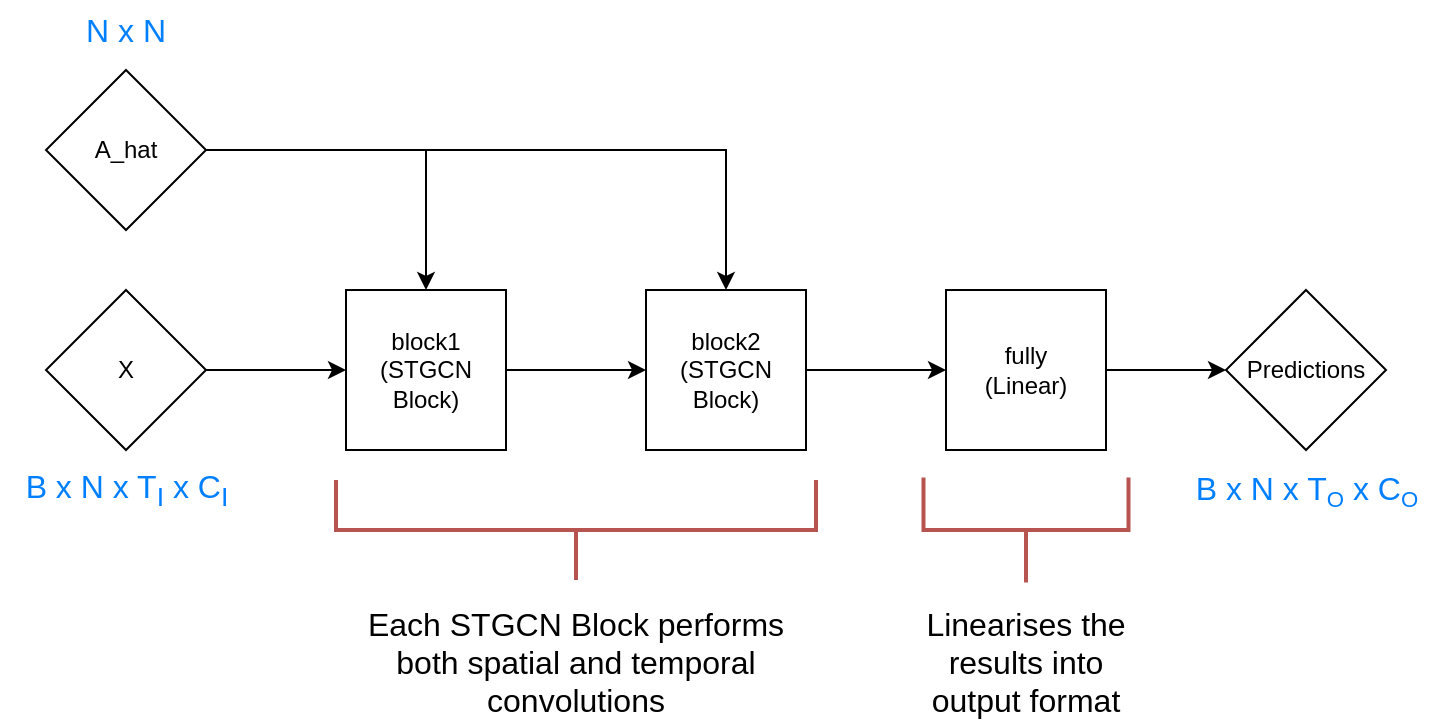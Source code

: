 <mxfile version="16.5.1" type="device"><diagram id="RAI8IEDd06PYl2WaEJgi" name="Page-1"><mxGraphModel dx="1758" dy="606" grid="1" gridSize="10" guides="1" tooltips="1" connect="1" arrows="1" fold="1" page="1" pageScale="1" pageWidth="827" pageHeight="1169" math="0" shadow="0"><root><mxCell id="0"/><mxCell id="1" parent="0"/><mxCell id="ToFoIwjroUBViqs49by0-13" style="edgeStyle=orthogonalEdgeStyle;rounded=0;orthogonalLoop=1;jettySize=auto;html=1;exitX=1;exitY=0.5;exitDx=0;exitDy=0;entryX=0;entryY=0.5;entryDx=0;entryDy=0;" parent="1" source="ToFoIwjroUBViqs49by0-1" target="ToFoIwjroUBViqs49by0-3" edge="1"><mxGeometry relative="1" as="geometry"/></mxCell><mxCell id="ToFoIwjroUBViqs49by0-1" value="block1&lt;br&gt;(STGCN Block)" style="whiteSpace=wrap;html=1;aspect=fixed;" parent="1" vertex="1"><mxGeometry x="120" y="330" width="80" height="80" as="geometry"/></mxCell><mxCell id="ToFoIwjroUBViqs49by0-14" style="edgeStyle=orthogonalEdgeStyle;rounded=0;orthogonalLoop=1;jettySize=auto;html=1;exitX=1;exitY=0.5;exitDx=0;exitDy=0;entryX=0;entryY=0.5;entryDx=0;entryDy=0;" parent="1" source="ToFoIwjroUBViqs49by0-3" edge="1"><mxGeometry relative="1" as="geometry"><mxPoint x="420" y="370" as="targetPoint"/></mxGeometry></mxCell><mxCell id="ToFoIwjroUBViqs49by0-3" value="block2&lt;br&gt;(STGCN Block)" style="whiteSpace=wrap;html=1;aspect=fixed;" parent="1" vertex="1"><mxGeometry x="270" y="330" width="80" height="80" as="geometry"/></mxCell><mxCell id="ToFoIwjroUBViqs49by0-16" style="edgeStyle=orthogonalEdgeStyle;rounded=0;orthogonalLoop=1;jettySize=auto;html=1;exitX=1;exitY=0.5;exitDx=0;exitDy=0;" parent="1" source="ToFoIwjroUBViqs49by0-4" edge="1"><mxGeometry relative="1" as="geometry"><mxPoint x="560" y="370" as="targetPoint"/></mxGeometry></mxCell><mxCell id="ToFoIwjroUBViqs49by0-4" value="fully&lt;br&gt;(Linear)" style="whiteSpace=wrap;html=1;aspect=fixed;" parent="1" vertex="1"><mxGeometry x="420" y="330" width="80" height="80" as="geometry"/></mxCell><mxCell id="ToFoIwjroUBViqs49by0-9" style="edgeStyle=orthogonalEdgeStyle;rounded=0;orthogonalLoop=1;jettySize=auto;html=1;exitX=1;exitY=0.5;exitDx=0;exitDy=0;entryX=0.5;entryY=0;entryDx=0;entryDy=0;" parent="1" source="ToFoIwjroUBViqs49by0-8" target="ToFoIwjroUBViqs49by0-1" edge="1"><mxGeometry relative="1" as="geometry"/></mxCell><mxCell id="ToFoIwjroUBViqs49by0-10" style="edgeStyle=orthogonalEdgeStyle;rounded=0;orthogonalLoop=1;jettySize=auto;html=1;exitX=1;exitY=0.5;exitDx=0;exitDy=0;entryX=0.5;entryY=0;entryDx=0;entryDy=0;" parent="1" source="ToFoIwjroUBViqs49by0-8" target="ToFoIwjroUBViqs49by0-3" edge="1"><mxGeometry relative="1" as="geometry"/></mxCell><mxCell id="ToFoIwjroUBViqs49by0-8" value="A_hat" style="rhombus;whiteSpace=wrap;html=1;" parent="1" vertex="1"><mxGeometry x="-30" y="220" width="80" height="80" as="geometry"/></mxCell><mxCell id="ToFoIwjroUBViqs49by0-12" style="edgeStyle=orthogonalEdgeStyle;rounded=0;orthogonalLoop=1;jettySize=auto;html=1;exitX=1;exitY=0.5;exitDx=0;exitDy=0;entryX=0;entryY=0.5;entryDx=0;entryDy=0;" parent="1" source="ToFoIwjroUBViqs49by0-11" target="ToFoIwjroUBViqs49by0-1" edge="1"><mxGeometry relative="1" as="geometry"/></mxCell><mxCell id="ToFoIwjroUBViqs49by0-11" value="X" style="rhombus;whiteSpace=wrap;html=1;" parent="1" vertex="1"><mxGeometry x="-30" y="330" width="80" height="80" as="geometry"/></mxCell><mxCell id="7pjXbr2L8dotDYPXdEMQ-1" value="Predictions" style="rhombus;whiteSpace=wrap;html=1;" parent="1" vertex="1"><mxGeometry x="560" y="330" width="80" height="80" as="geometry"/></mxCell><mxCell id="7pjXbr2L8dotDYPXdEMQ-2" value="" style="strokeWidth=2;html=1;shape=mxgraph.flowchart.annotation_2;align=left;labelPosition=right;pointerEvents=1;rotation=-90;fillColor=#f8cecc;strokeColor=#b85450;" parent="1" vertex="1"><mxGeometry x="210" y="330" width="50" height="240" as="geometry"/></mxCell><mxCell id="7pjXbr2L8dotDYPXdEMQ-3" value="&lt;font style=&quot;font-size: 16px&quot;&gt;Each STGCN Block performs both spatial and temporal convolutions&lt;/font&gt;" style="text;html=1;strokeColor=none;fillColor=none;align=center;verticalAlign=middle;whiteSpace=wrap;rounded=0;" parent="1" vertex="1"><mxGeometry x="115" y="501.25" width="240" height="30" as="geometry"/></mxCell><mxCell id="7pjXbr2L8dotDYPXdEMQ-4" value="" style="strokeWidth=2;html=1;shape=mxgraph.flowchart.annotation_2;align=left;labelPosition=right;pointerEvents=1;rotation=-90;fillColor=#f8cecc;strokeColor=#b85450;" parent="1" vertex="1"><mxGeometry x="433.75" y="398.75" width="52.5" height="102.5" as="geometry"/></mxCell><mxCell id="7pjXbr2L8dotDYPXdEMQ-5" value="&lt;font style=&quot;font-size: 16px&quot;&gt;Linearises the results into output format&lt;/font&gt;" style="text;html=1;strokeColor=none;fillColor=none;align=center;verticalAlign=middle;whiteSpace=wrap;rounded=0;" parent="1" vertex="1"><mxGeometry x="400" y="501.25" width="120" height="30" as="geometry"/></mxCell><mxCell id="7pjXbr2L8dotDYPXdEMQ-9" value="&lt;font color=&quot;#007fff&quot;&gt;N x N&lt;br&gt;&lt;/font&gt;" style="text;html=1;strokeColor=none;fillColor=none;align=center;verticalAlign=middle;whiteSpace=wrap;rounded=0;fontSize=16;" parent="1" vertex="1"><mxGeometry x="-20" y="185" width="60" height="30" as="geometry"/></mxCell><mxCell id="7pjXbr2L8dotDYPXdEMQ-10" value="&lt;font color=&quot;#007fff&quot;&gt;B x N x T&lt;sub&gt;I&lt;/sub&gt; x C&lt;sub&gt;I&lt;/sub&gt;&lt;br&gt;&lt;/font&gt;" style="text;html=1;strokeColor=none;fillColor=none;align=center;verticalAlign=middle;whiteSpace=wrap;rounded=0;fontSize=16;" parent="1" vertex="1"><mxGeometry x="-52.5" y="415" width="125" height="30" as="geometry"/></mxCell><mxCell id="7pjXbr2L8dotDYPXdEMQ-12" value="&lt;font color=&quot;#007fff&quot;&gt;B x N x T&lt;span style=&quot;font-size: 13.333px&quot;&gt;&lt;sub&gt;O&lt;/sub&gt;&lt;/span&gt;&amp;nbsp;x C&lt;span style=&quot;font-size: 13.333px&quot;&gt;&lt;sub&gt;O&lt;/sub&gt;&lt;/span&gt;&lt;br&gt;&lt;/font&gt;" style="text;html=1;strokeColor=none;fillColor=none;align=center;verticalAlign=middle;whiteSpace=wrap;rounded=0;fontSize=16;" parent="1" vertex="1"><mxGeometry x="537.5" y="415" width="125" height="30" as="geometry"/></mxCell></root></mxGraphModel></diagram></mxfile>